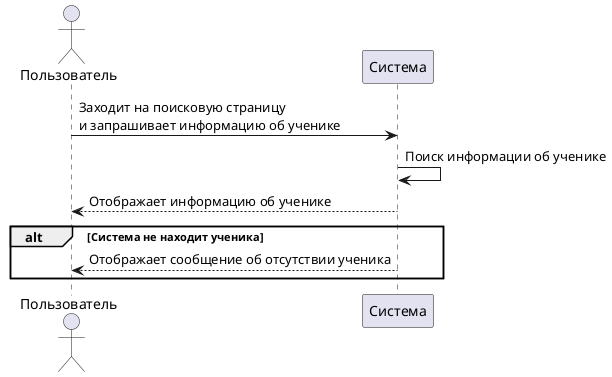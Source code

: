@startuml
actor "Пользователь" as User
participant "Система" as System

User -> System : Заходит на поисковую страницу\nи запрашивает информацию об ученике
System -> System: Поиск информации об ученике
System --> User : Отображает информацию об ученике
alt Система не находит ученика
    System --> User : Отображает сообщение об отсутствии ученика
end
@enduml
